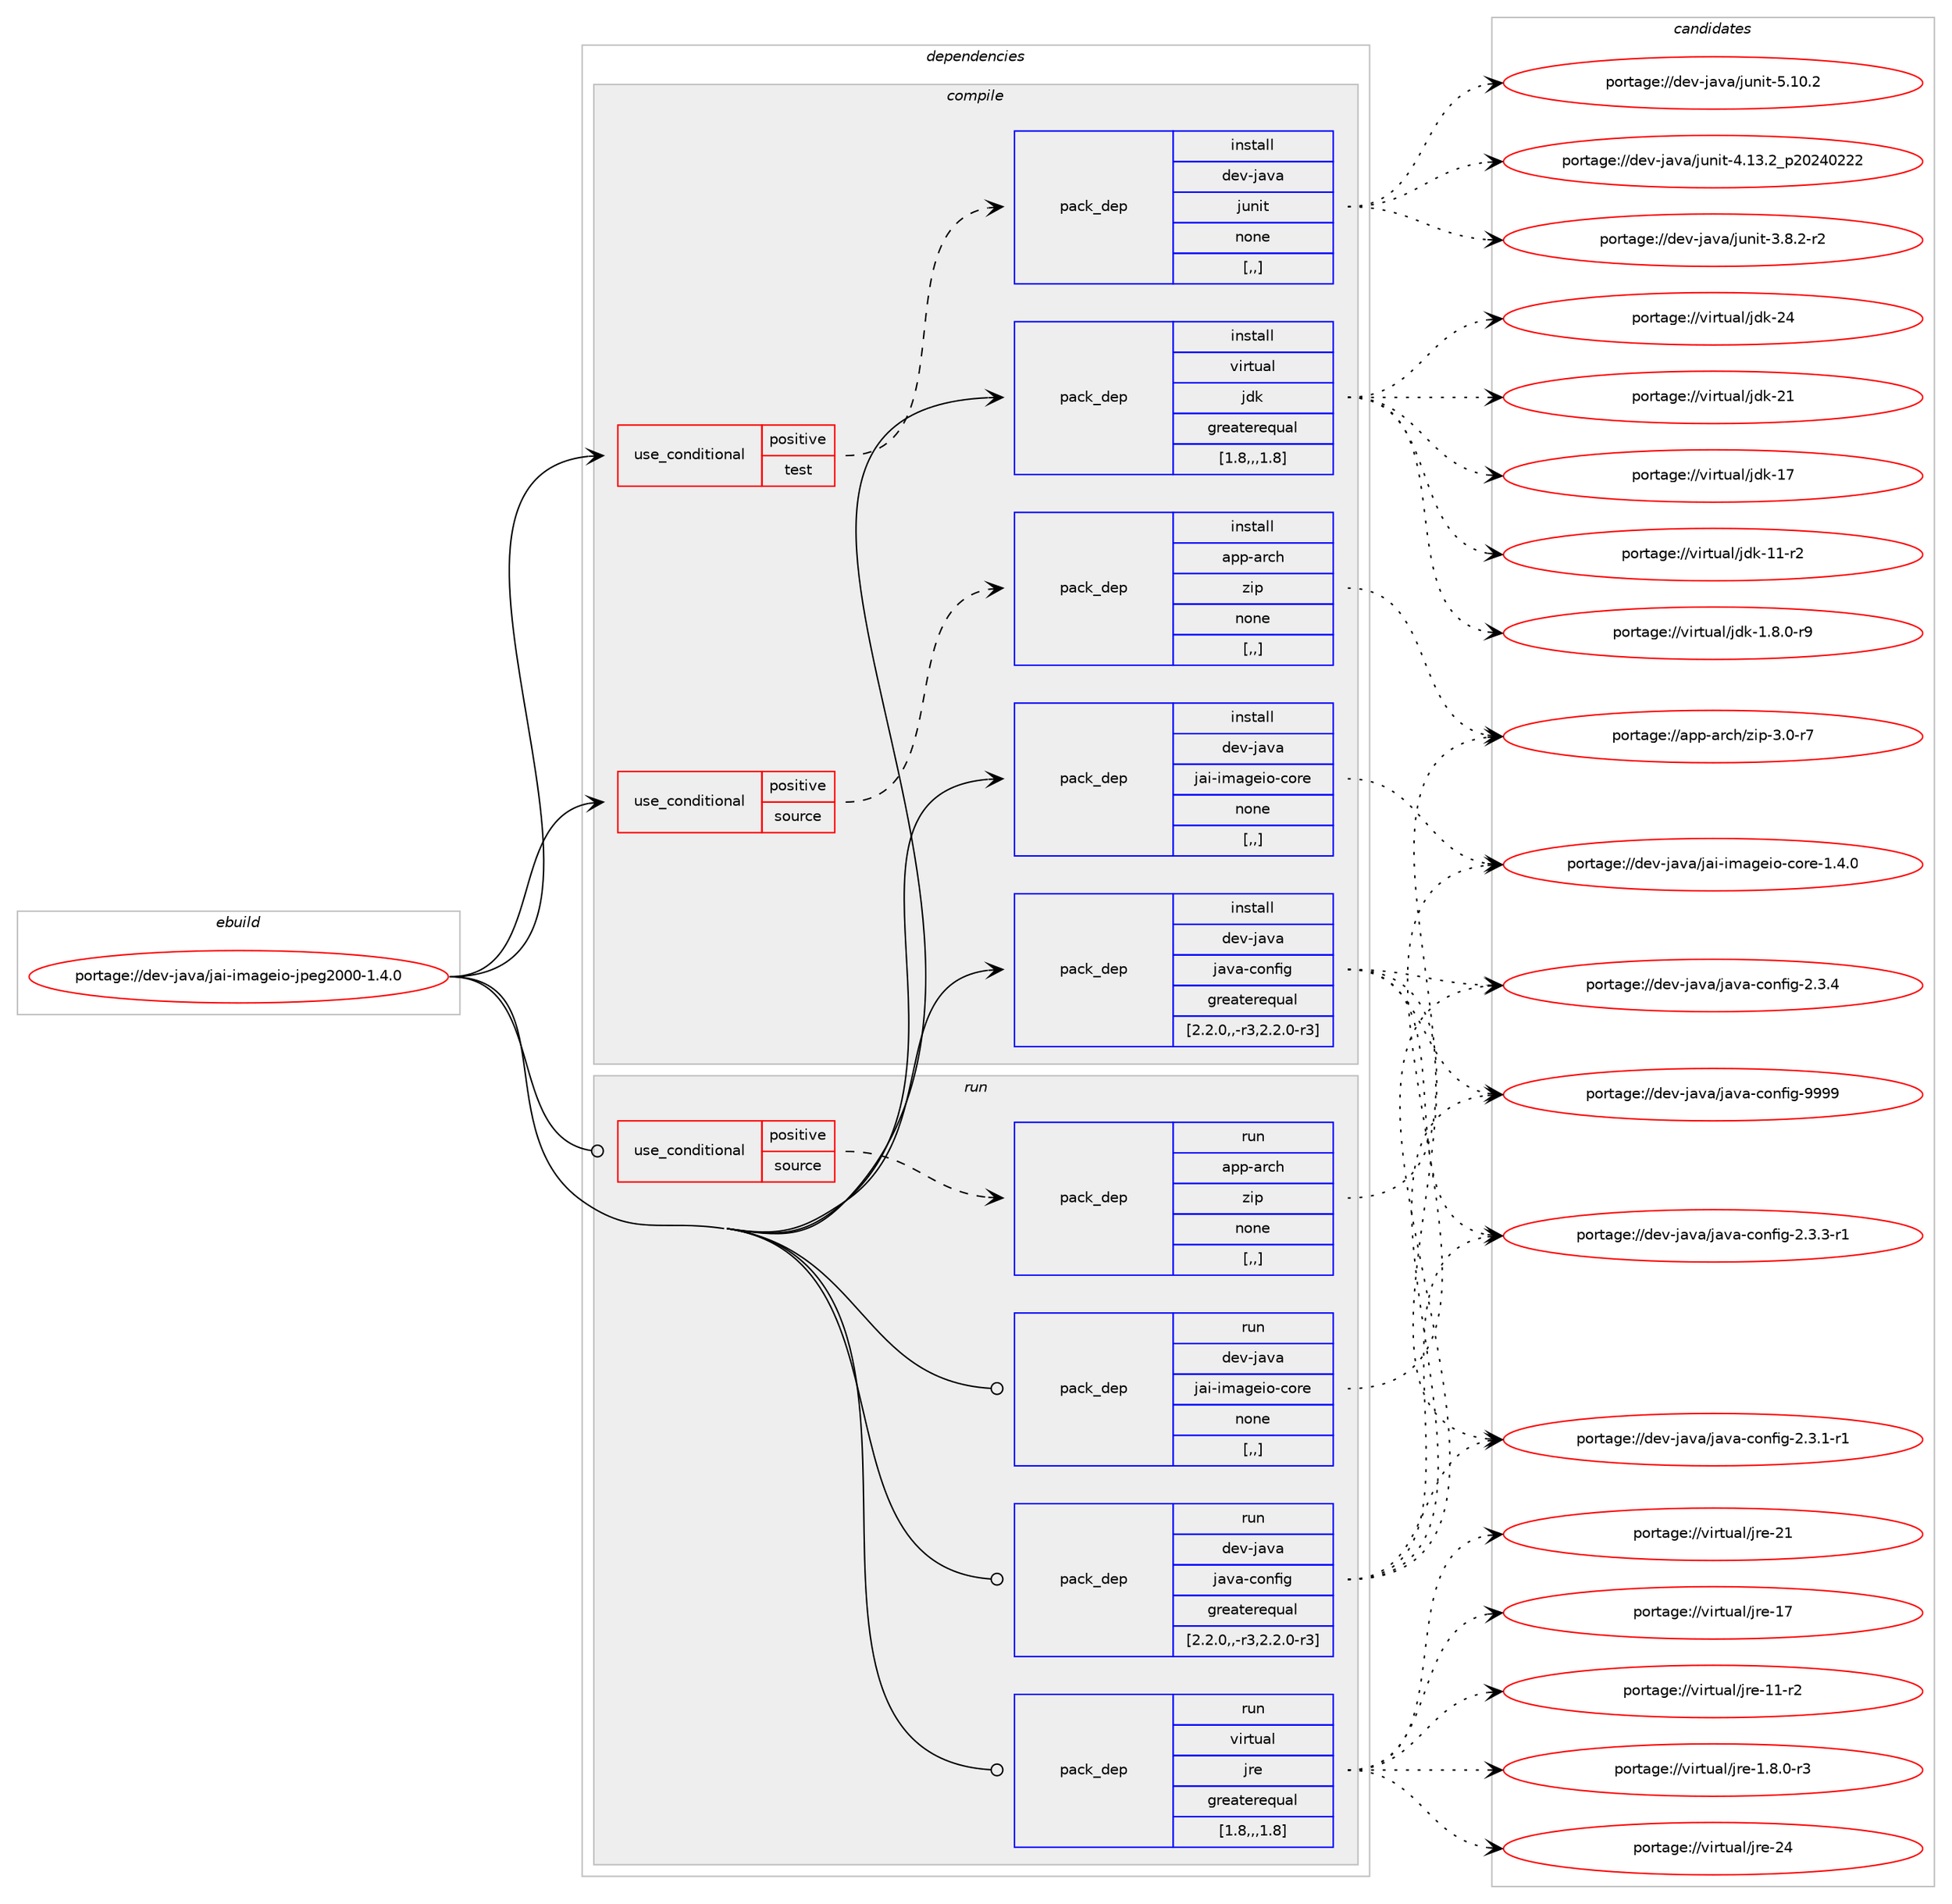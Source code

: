 digraph prolog {

# *************
# Graph options
# *************

newrank=true;
concentrate=true;
compound=true;
graph [rankdir=LR,fontname=Helvetica,fontsize=10,ranksep=1.5];#, ranksep=2.5, nodesep=0.2];
edge  [arrowhead=vee];
node  [fontname=Helvetica,fontsize=10];

# **********
# The ebuild
# **********

subgraph cluster_leftcol {
color=gray;
label=<<i>ebuild</i>>;
id [label="portage://dev-java/jai-imageio-jpeg2000-1.4.0", color=red, width=4, href="../dev-java/jai-imageio-jpeg2000-1.4.0.svg"];
}

# ****************
# The dependencies
# ****************

subgraph cluster_midcol {
color=gray;
label=<<i>dependencies</i>>;
subgraph cluster_compile {
fillcolor="#eeeeee";
style=filled;
label=<<i>compile</i>>;
subgraph cond21785 {
dependency94349 [label=<<TABLE BORDER="0" CELLBORDER="1" CELLSPACING="0" CELLPADDING="4"><TR><TD ROWSPAN="3" CELLPADDING="10">use_conditional</TD></TR><TR><TD>positive</TD></TR><TR><TD>source</TD></TR></TABLE>>, shape=none, color=red];
subgraph pack71509 {
dependency94350 [label=<<TABLE BORDER="0" CELLBORDER="1" CELLSPACING="0" CELLPADDING="4" WIDTH="220"><TR><TD ROWSPAN="6" CELLPADDING="30">pack_dep</TD></TR><TR><TD WIDTH="110">install</TD></TR><TR><TD>app-arch</TD></TR><TR><TD>zip</TD></TR><TR><TD>none</TD></TR><TR><TD>[,,]</TD></TR></TABLE>>, shape=none, color=blue];
}
dependency94349:e -> dependency94350:w [weight=20,style="dashed",arrowhead="vee"];
}
id:e -> dependency94349:w [weight=20,style="solid",arrowhead="vee"];
subgraph cond21786 {
dependency94351 [label=<<TABLE BORDER="0" CELLBORDER="1" CELLSPACING="0" CELLPADDING="4"><TR><TD ROWSPAN="3" CELLPADDING="10">use_conditional</TD></TR><TR><TD>positive</TD></TR><TR><TD>test</TD></TR></TABLE>>, shape=none, color=red];
subgraph pack71510 {
dependency94352 [label=<<TABLE BORDER="0" CELLBORDER="1" CELLSPACING="0" CELLPADDING="4" WIDTH="220"><TR><TD ROWSPAN="6" CELLPADDING="30">pack_dep</TD></TR><TR><TD WIDTH="110">install</TD></TR><TR><TD>dev-java</TD></TR><TR><TD>junit</TD></TR><TR><TD>none</TD></TR><TR><TD>[,,]</TD></TR></TABLE>>, shape=none, color=blue];
}
dependency94351:e -> dependency94352:w [weight=20,style="dashed",arrowhead="vee"];
}
id:e -> dependency94351:w [weight=20,style="solid",arrowhead="vee"];
subgraph pack71511 {
dependency94353 [label=<<TABLE BORDER="0" CELLBORDER="1" CELLSPACING="0" CELLPADDING="4" WIDTH="220"><TR><TD ROWSPAN="6" CELLPADDING="30">pack_dep</TD></TR><TR><TD WIDTH="110">install</TD></TR><TR><TD>dev-java</TD></TR><TR><TD>jai-imageio-core</TD></TR><TR><TD>none</TD></TR><TR><TD>[,,]</TD></TR></TABLE>>, shape=none, color=blue];
}
id:e -> dependency94353:w [weight=20,style="solid",arrowhead="vee"];
subgraph pack71512 {
dependency94354 [label=<<TABLE BORDER="0" CELLBORDER="1" CELLSPACING="0" CELLPADDING="4" WIDTH="220"><TR><TD ROWSPAN="6" CELLPADDING="30">pack_dep</TD></TR><TR><TD WIDTH="110">install</TD></TR><TR><TD>dev-java</TD></TR><TR><TD>java-config</TD></TR><TR><TD>greaterequal</TD></TR><TR><TD>[2.2.0,,-r3,2.2.0-r3]</TD></TR></TABLE>>, shape=none, color=blue];
}
id:e -> dependency94354:w [weight=20,style="solid",arrowhead="vee"];
subgraph pack71513 {
dependency94355 [label=<<TABLE BORDER="0" CELLBORDER="1" CELLSPACING="0" CELLPADDING="4" WIDTH="220"><TR><TD ROWSPAN="6" CELLPADDING="30">pack_dep</TD></TR><TR><TD WIDTH="110">install</TD></TR><TR><TD>virtual</TD></TR><TR><TD>jdk</TD></TR><TR><TD>greaterequal</TD></TR><TR><TD>[1.8,,,1.8]</TD></TR></TABLE>>, shape=none, color=blue];
}
id:e -> dependency94355:w [weight=20,style="solid",arrowhead="vee"];
}
subgraph cluster_compileandrun {
fillcolor="#eeeeee";
style=filled;
label=<<i>compile and run</i>>;
}
subgraph cluster_run {
fillcolor="#eeeeee";
style=filled;
label=<<i>run</i>>;
subgraph cond21787 {
dependency94356 [label=<<TABLE BORDER="0" CELLBORDER="1" CELLSPACING="0" CELLPADDING="4"><TR><TD ROWSPAN="3" CELLPADDING="10">use_conditional</TD></TR><TR><TD>positive</TD></TR><TR><TD>source</TD></TR></TABLE>>, shape=none, color=red];
subgraph pack71514 {
dependency94357 [label=<<TABLE BORDER="0" CELLBORDER="1" CELLSPACING="0" CELLPADDING="4" WIDTH="220"><TR><TD ROWSPAN="6" CELLPADDING="30">pack_dep</TD></TR><TR><TD WIDTH="110">run</TD></TR><TR><TD>app-arch</TD></TR><TR><TD>zip</TD></TR><TR><TD>none</TD></TR><TR><TD>[,,]</TD></TR></TABLE>>, shape=none, color=blue];
}
dependency94356:e -> dependency94357:w [weight=20,style="dashed",arrowhead="vee"];
}
id:e -> dependency94356:w [weight=20,style="solid",arrowhead="odot"];
subgraph pack71515 {
dependency94358 [label=<<TABLE BORDER="0" CELLBORDER="1" CELLSPACING="0" CELLPADDING="4" WIDTH="220"><TR><TD ROWSPAN="6" CELLPADDING="30">pack_dep</TD></TR><TR><TD WIDTH="110">run</TD></TR><TR><TD>dev-java</TD></TR><TR><TD>jai-imageio-core</TD></TR><TR><TD>none</TD></TR><TR><TD>[,,]</TD></TR></TABLE>>, shape=none, color=blue];
}
id:e -> dependency94358:w [weight=20,style="solid",arrowhead="odot"];
subgraph pack71516 {
dependency94359 [label=<<TABLE BORDER="0" CELLBORDER="1" CELLSPACING="0" CELLPADDING="4" WIDTH="220"><TR><TD ROWSPAN="6" CELLPADDING="30">pack_dep</TD></TR><TR><TD WIDTH="110">run</TD></TR><TR><TD>dev-java</TD></TR><TR><TD>java-config</TD></TR><TR><TD>greaterequal</TD></TR><TR><TD>[2.2.0,,-r3,2.2.0-r3]</TD></TR></TABLE>>, shape=none, color=blue];
}
id:e -> dependency94359:w [weight=20,style="solid",arrowhead="odot"];
subgraph pack71517 {
dependency94360 [label=<<TABLE BORDER="0" CELLBORDER="1" CELLSPACING="0" CELLPADDING="4" WIDTH="220"><TR><TD ROWSPAN="6" CELLPADDING="30">pack_dep</TD></TR><TR><TD WIDTH="110">run</TD></TR><TR><TD>virtual</TD></TR><TR><TD>jre</TD></TR><TR><TD>greaterequal</TD></TR><TR><TD>[1.8,,,1.8]</TD></TR></TABLE>>, shape=none, color=blue];
}
id:e -> dependency94360:w [weight=20,style="solid",arrowhead="odot"];
}
}

# **************
# The candidates
# **************

subgraph cluster_choices {
rank=same;
color=gray;
label=<<i>candidates</i>>;

subgraph choice71509 {
color=black;
nodesep=1;
choice9711211245971149910447122105112455146484511455 [label="portage://app-arch/zip-3.0-r7", color=red, width=4,href="../app-arch/zip-3.0-r7.svg"];
dependency94350:e -> choice9711211245971149910447122105112455146484511455:w [style=dotted,weight="100"];
}
subgraph choice71510 {
color=black;
nodesep=1;
choice1001011184510697118974710611711010511645534649484650 [label="portage://dev-java/junit-5.10.2", color=red, width=4,href="../dev-java/junit-5.10.2.svg"];
choice1001011184510697118974710611711010511645524649514650951125048505248505050 [label="portage://dev-java/junit-4.13.2_p20240222", color=red, width=4,href="../dev-java/junit-4.13.2_p20240222.svg"];
choice100101118451069711897471061171101051164551465646504511450 [label="portage://dev-java/junit-3.8.2-r2", color=red, width=4,href="../dev-java/junit-3.8.2-r2.svg"];
dependency94352:e -> choice1001011184510697118974710611711010511645534649484650:w [style=dotted,weight="100"];
dependency94352:e -> choice1001011184510697118974710611711010511645524649514650951125048505248505050:w [style=dotted,weight="100"];
dependency94352:e -> choice100101118451069711897471061171101051164551465646504511450:w [style=dotted,weight="100"];
}
subgraph choice71511 {
color=black;
nodesep=1;
choice100101118451069711897471069710545105109971031011051114599111114101454946524648 [label="portage://dev-java/jai-imageio-core-1.4.0", color=red, width=4,href="../dev-java/jai-imageio-core-1.4.0.svg"];
dependency94353:e -> choice100101118451069711897471069710545105109971031011051114599111114101454946524648:w [style=dotted,weight="100"];
}
subgraph choice71512 {
color=black;
nodesep=1;
choice10010111845106971189747106971189745991111101021051034557575757 [label="portage://dev-java/java-config-9999", color=red, width=4,href="../dev-java/java-config-9999.svg"];
choice1001011184510697118974710697118974599111110102105103455046514652 [label="portage://dev-java/java-config-2.3.4", color=red, width=4,href="../dev-java/java-config-2.3.4.svg"];
choice10010111845106971189747106971189745991111101021051034550465146514511449 [label="portage://dev-java/java-config-2.3.3-r1", color=red, width=4,href="../dev-java/java-config-2.3.3-r1.svg"];
choice10010111845106971189747106971189745991111101021051034550465146494511449 [label="portage://dev-java/java-config-2.3.1-r1", color=red, width=4,href="../dev-java/java-config-2.3.1-r1.svg"];
dependency94354:e -> choice10010111845106971189747106971189745991111101021051034557575757:w [style=dotted,weight="100"];
dependency94354:e -> choice1001011184510697118974710697118974599111110102105103455046514652:w [style=dotted,weight="100"];
dependency94354:e -> choice10010111845106971189747106971189745991111101021051034550465146514511449:w [style=dotted,weight="100"];
dependency94354:e -> choice10010111845106971189747106971189745991111101021051034550465146494511449:w [style=dotted,weight="100"];
}
subgraph choice71513 {
color=black;
nodesep=1;
choice1181051141161179710847106100107455052 [label="portage://virtual/jdk-24", color=red, width=4,href="../virtual/jdk-24.svg"];
choice1181051141161179710847106100107455049 [label="portage://virtual/jdk-21", color=red, width=4,href="../virtual/jdk-21.svg"];
choice1181051141161179710847106100107454955 [label="portage://virtual/jdk-17", color=red, width=4,href="../virtual/jdk-17.svg"];
choice11810511411611797108471061001074549494511450 [label="portage://virtual/jdk-11-r2", color=red, width=4,href="../virtual/jdk-11-r2.svg"];
choice11810511411611797108471061001074549465646484511457 [label="portage://virtual/jdk-1.8.0-r9", color=red, width=4,href="../virtual/jdk-1.8.0-r9.svg"];
dependency94355:e -> choice1181051141161179710847106100107455052:w [style=dotted,weight="100"];
dependency94355:e -> choice1181051141161179710847106100107455049:w [style=dotted,weight="100"];
dependency94355:e -> choice1181051141161179710847106100107454955:w [style=dotted,weight="100"];
dependency94355:e -> choice11810511411611797108471061001074549494511450:w [style=dotted,weight="100"];
dependency94355:e -> choice11810511411611797108471061001074549465646484511457:w [style=dotted,weight="100"];
}
subgraph choice71514 {
color=black;
nodesep=1;
choice9711211245971149910447122105112455146484511455 [label="portage://app-arch/zip-3.0-r7", color=red, width=4,href="../app-arch/zip-3.0-r7.svg"];
dependency94357:e -> choice9711211245971149910447122105112455146484511455:w [style=dotted,weight="100"];
}
subgraph choice71515 {
color=black;
nodesep=1;
choice100101118451069711897471069710545105109971031011051114599111114101454946524648 [label="portage://dev-java/jai-imageio-core-1.4.0", color=red, width=4,href="../dev-java/jai-imageio-core-1.4.0.svg"];
dependency94358:e -> choice100101118451069711897471069710545105109971031011051114599111114101454946524648:w [style=dotted,weight="100"];
}
subgraph choice71516 {
color=black;
nodesep=1;
choice10010111845106971189747106971189745991111101021051034557575757 [label="portage://dev-java/java-config-9999", color=red, width=4,href="../dev-java/java-config-9999.svg"];
choice1001011184510697118974710697118974599111110102105103455046514652 [label="portage://dev-java/java-config-2.3.4", color=red, width=4,href="../dev-java/java-config-2.3.4.svg"];
choice10010111845106971189747106971189745991111101021051034550465146514511449 [label="portage://dev-java/java-config-2.3.3-r1", color=red, width=4,href="../dev-java/java-config-2.3.3-r1.svg"];
choice10010111845106971189747106971189745991111101021051034550465146494511449 [label="portage://dev-java/java-config-2.3.1-r1", color=red, width=4,href="../dev-java/java-config-2.3.1-r1.svg"];
dependency94359:e -> choice10010111845106971189747106971189745991111101021051034557575757:w [style=dotted,weight="100"];
dependency94359:e -> choice1001011184510697118974710697118974599111110102105103455046514652:w [style=dotted,weight="100"];
dependency94359:e -> choice10010111845106971189747106971189745991111101021051034550465146514511449:w [style=dotted,weight="100"];
dependency94359:e -> choice10010111845106971189747106971189745991111101021051034550465146494511449:w [style=dotted,weight="100"];
}
subgraph choice71517 {
color=black;
nodesep=1;
choice1181051141161179710847106114101455052 [label="portage://virtual/jre-24", color=red, width=4,href="../virtual/jre-24.svg"];
choice1181051141161179710847106114101455049 [label="portage://virtual/jre-21", color=red, width=4,href="../virtual/jre-21.svg"];
choice1181051141161179710847106114101454955 [label="portage://virtual/jre-17", color=red, width=4,href="../virtual/jre-17.svg"];
choice11810511411611797108471061141014549494511450 [label="portage://virtual/jre-11-r2", color=red, width=4,href="../virtual/jre-11-r2.svg"];
choice11810511411611797108471061141014549465646484511451 [label="portage://virtual/jre-1.8.0-r3", color=red, width=4,href="../virtual/jre-1.8.0-r3.svg"];
dependency94360:e -> choice1181051141161179710847106114101455052:w [style=dotted,weight="100"];
dependency94360:e -> choice1181051141161179710847106114101455049:w [style=dotted,weight="100"];
dependency94360:e -> choice1181051141161179710847106114101454955:w [style=dotted,weight="100"];
dependency94360:e -> choice11810511411611797108471061141014549494511450:w [style=dotted,weight="100"];
dependency94360:e -> choice11810511411611797108471061141014549465646484511451:w [style=dotted,weight="100"];
}
}

}
